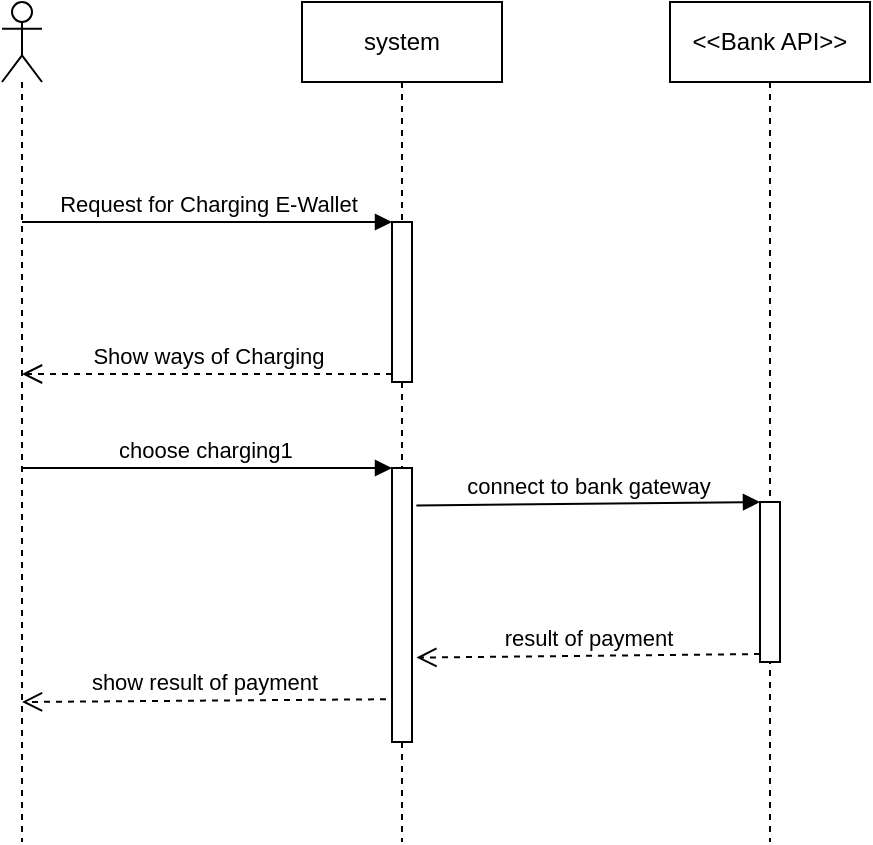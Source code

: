 <mxfile version="10.6.6" type="github"><diagram id="IqyIBpaEMfMTHYsmsyAy" name="Page-1"><mxGraphModel dx="642" dy="449" grid="1" gridSize="10" guides="1" tooltips="1" connect="1" arrows="1" fold="1" page="1" pageScale="1" pageWidth="1169" pageHeight="827" math="0" shadow="0"><root><mxCell id="0"/><mxCell id="1" parent="0"/><mxCell id="jHCoUY_uH2aiycx7JUti-1" value="" style="shape=umlLifeline;participant=umlActor;perimeter=lifelinePerimeter;whiteSpace=wrap;html=1;container=1;collapsible=0;recursiveResize=0;verticalAlign=top;spacingTop=36;labelBackgroundColor=#ffffff;outlineConnect=0;" vertex="1" parent="1"><mxGeometry x="150" y="140" width="20" height="420" as="geometry"/></mxCell><mxCell id="jHCoUY_uH2aiycx7JUti-2" value="system" style="shape=umlLifeline;perimeter=lifelinePerimeter;whiteSpace=wrap;html=1;container=1;collapsible=0;recursiveResize=0;outlineConnect=0;" vertex="1" parent="1"><mxGeometry x="300" y="140" width="100" height="420" as="geometry"/></mxCell><mxCell id="jHCoUY_uH2aiycx7JUti-4" value="" style="html=1;points=[];perimeter=orthogonalPerimeter;" vertex="1" parent="jHCoUY_uH2aiycx7JUti-2"><mxGeometry x="45" y="110" width="10" height="80" as="geometry"/></mxCell><mxCell id="jHCoUY_uH2aiycx7JUti-7" value="" style="html=1;points=[];perimeter=orthogonalPerimeter;" vertex="1" parent="jHCoUY_uH2aiycx7JUti-2"><mxGeometry x="45" y="233" width="10" height="137" as="geometry"/></mxCell><mxCell id="jHCoUY_uH2aiycx7JUti-3" value="&amp;lt;&amp;lt;Bank API&amp;gt;&amp;gt;" style="shape=umlLifeline;perimeter=lifelinePerimeter;whiteSpace=wrap;html=1;container=1;collapsible=0;recursiveResize=0;outlineConnect=0;" vertex="1" parent="1"><mxGeometry x="484" y="140" width="100" height="420" as="geometry"/></mxCell><mxCell id="jHCoUY_uH2aiycx7JUti-13" value="" style="html=1;points=[];perimeter=orthogonalPerimeter;" vertex="1" parent="jHCoUY_uH2aiycx7JUti-3"><mxGeometry x="45" y="250" width="10" height="80" as="geometry"/></mxCell><mxCell id="jHCoUY_uH2aiycx7JUti-5" value="Request for Charging E-Wallet" style="html=1;verticalAlign=bottom;endArrow=block;entryX=0;entryY=0;" edge="1" target="jHCoUY_uH2aiycx7JUti-4" parent="1" source="jHCoUY_uH2aiycx7JUti-1"><mxGeometry relative="1" as="geometry"><mxPoint x="275" y="250" as="sourcePoint"/></mxGeometry></mxCell><mxCell id="jHCoUY_uH2aiycx7JUti-6" value="Show ways of Charging" style="html=1;verticalAlign=bottom;endArrow=open;dashed=1;endSize=8;exitX=0;exitY=0.95;" edge="1" source="jHCoUY_uH2aiycx7JUti-4" parent="1" target="jHCoUY_uH2aiycx7JUti-1"><mxGeometry relative="1" as="geometry"><mxPoint x="275" y="326" as="targetPoint"/></mxGeometry></mxCell><mxCell id="jHCoUY_uH2aiycx7JUti-8" value="choose charging1&amp;nbsp;" style="html=1;verticalAlign=bottom;endArrow=block;entryX=0;entryY=0;" edge="1" target="jHCoUY_uH2aiycx7JUti-7" parent="1" source="jHCoUY_uH2aiycx7JUti-1"><mxGeometry relative="1" as="geometry"><mxPoint x="275" y="373" as="sourcePoint"/></mxGeometry></mxCell><mxCell id="jHCoUY_uH2aiycx7JUti-14" value="connect to bank gateway" style="html=1;verticalAlign=bottom;endArrow=block;entryX=0;entryY=0;exitX=1.22;exitY=0.137;exitDx=0;exitDy=0;exitPerimeter=0;" edge="1" target="jHCoUY_uH2aiycx7JUti-13" parent="1" source="jHCoUY_uH2aiycx7JUti-7"><mxGeometry relative="1" as="geometry"><mxPoint x="459" y="390" as="sourcePoint"/></mxGeometry></mxCell><mxCell id="jHCoUY_uH2aiycx7JUti-15" value="result of payment" style="html=1;verticalAlign=bottom;endArrow=open;dashed=1;endSize=8;exitX=0;exitY=0.95;entryX=1.22;entryY=0.692;entryDx=0;entryDy=0;entryPerimeter=0;" edge="1" source="jHCoUY_uH2aiycx7JUti-13" parent="1" target="jHCoUY_uH2aiycx7JUti-7"><mxGeometry relative="1" as="geometry"><mxPoint x="459" y="466" as="targetPoint"/></mxGeometry></mxCell><mxCell id="jHCoUY_uH2aiycx7JUti-16" value="show result of payment" style="html=1;verticalAlign=bottom;endArrow=open;dashed=1;endSize=8;exitX=-0.3;exitY=0.844;exitDx=0;exitDy=0;exitPerimeter=0;" edge="1" parent="1" source="jHCoUY_uH2aiycx7JUti-7"><mxGeometry relative="1" as="geometry"><mxPoint x="320" y="490" as="sourcePoint"/><mxPoint x="160" y="490" as="targetPoint"/></mxGeometry></mxCell></root></mxGraphModel></diagram></mxfile>